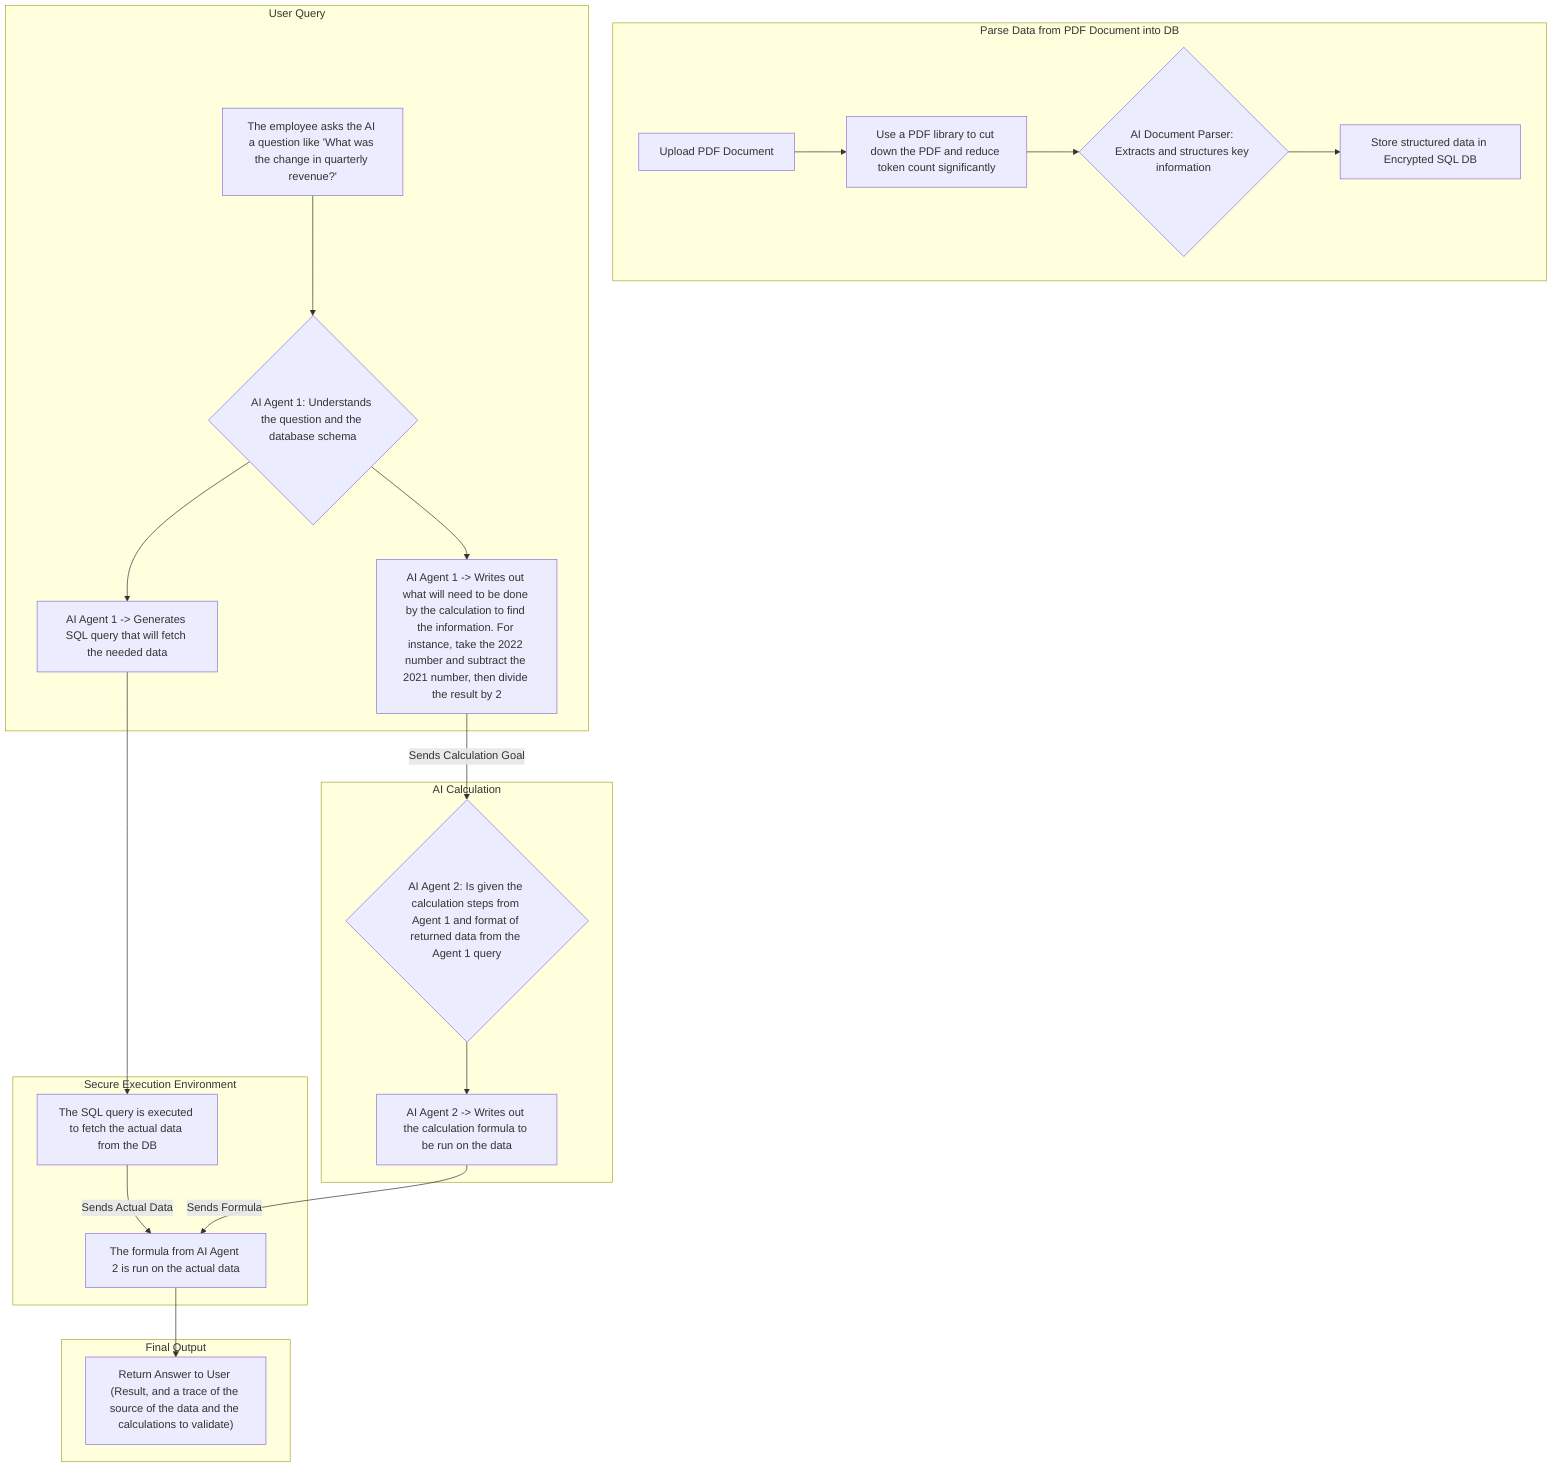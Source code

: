 flowchart TD
    subgraph "Parse Data from PDF Document into DB"
        J["Upload PDF Document"]
        Z["Use a PDF library to cut down the PDF and reduce token count significantly"]
        K{"AI Document Parser: Extracts and structures key information"}
        M["Store structured data in Encrypted SQL DB"]
    end

    subgraph "User Query"
        A["The employee asks the AI a question like 'What was the change in quarterly revenue?'"]
        B{"AI Agent 1: Understands the question and the database schema"}
        C["AI Agent 1 -> Generates SQL query that will fetch the needed data"]
        D["AI Agent 1 -> Writes out what will need to be done by the calculation to find the information. For instance, take the 2022 number and subtract the 2021 number, then divide the result by 2"]
    end

    subgraph "AI Calculation"
        N{"AI Agent 2: Is given the calculation steps from Agent 1 and format of returned data from the Agent 1 query"}
        O["AI Agent 2 -> Writes out the calculation formula to be run on the data"]
    end

    subgraph "Secure Execution Environment"
        F["The SQL query is executed to fetch the actual data from the DB"]
        G["The formula from AI Agent 2 is run on the actual data"]
    end

    subgraph "Final Output"
        P["Return Answer to User (Result, and a trace of the source of the data and the calculations to validate)"]
    end

%% Connections
    J --> Z
    Z --> K
    K --> M
    A --> B
    B --> C & D
    C --> F
    D -- " Sends Calculation Goal " --> N
    N --> O
    F -- " Sends Actual Data " --> G
    O -- " Sends Formula " --> G
    G --> P